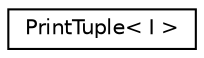 digraph "Graphical Class Hierarchy"
{
  edge [fontname="Helvetica",fontsize="10",labelfontname="Helvetica",labelfontsize="10"];
  node [fontname="Helvetica",fontsize="10",shape=record];
  rankdir="LR";
  Node1 [label="PrintTuple\< I \>",height=0.2,width=0.4,color="black", fillcolor="white", style="filled",URL="$structPrintTuple.html"];
}
